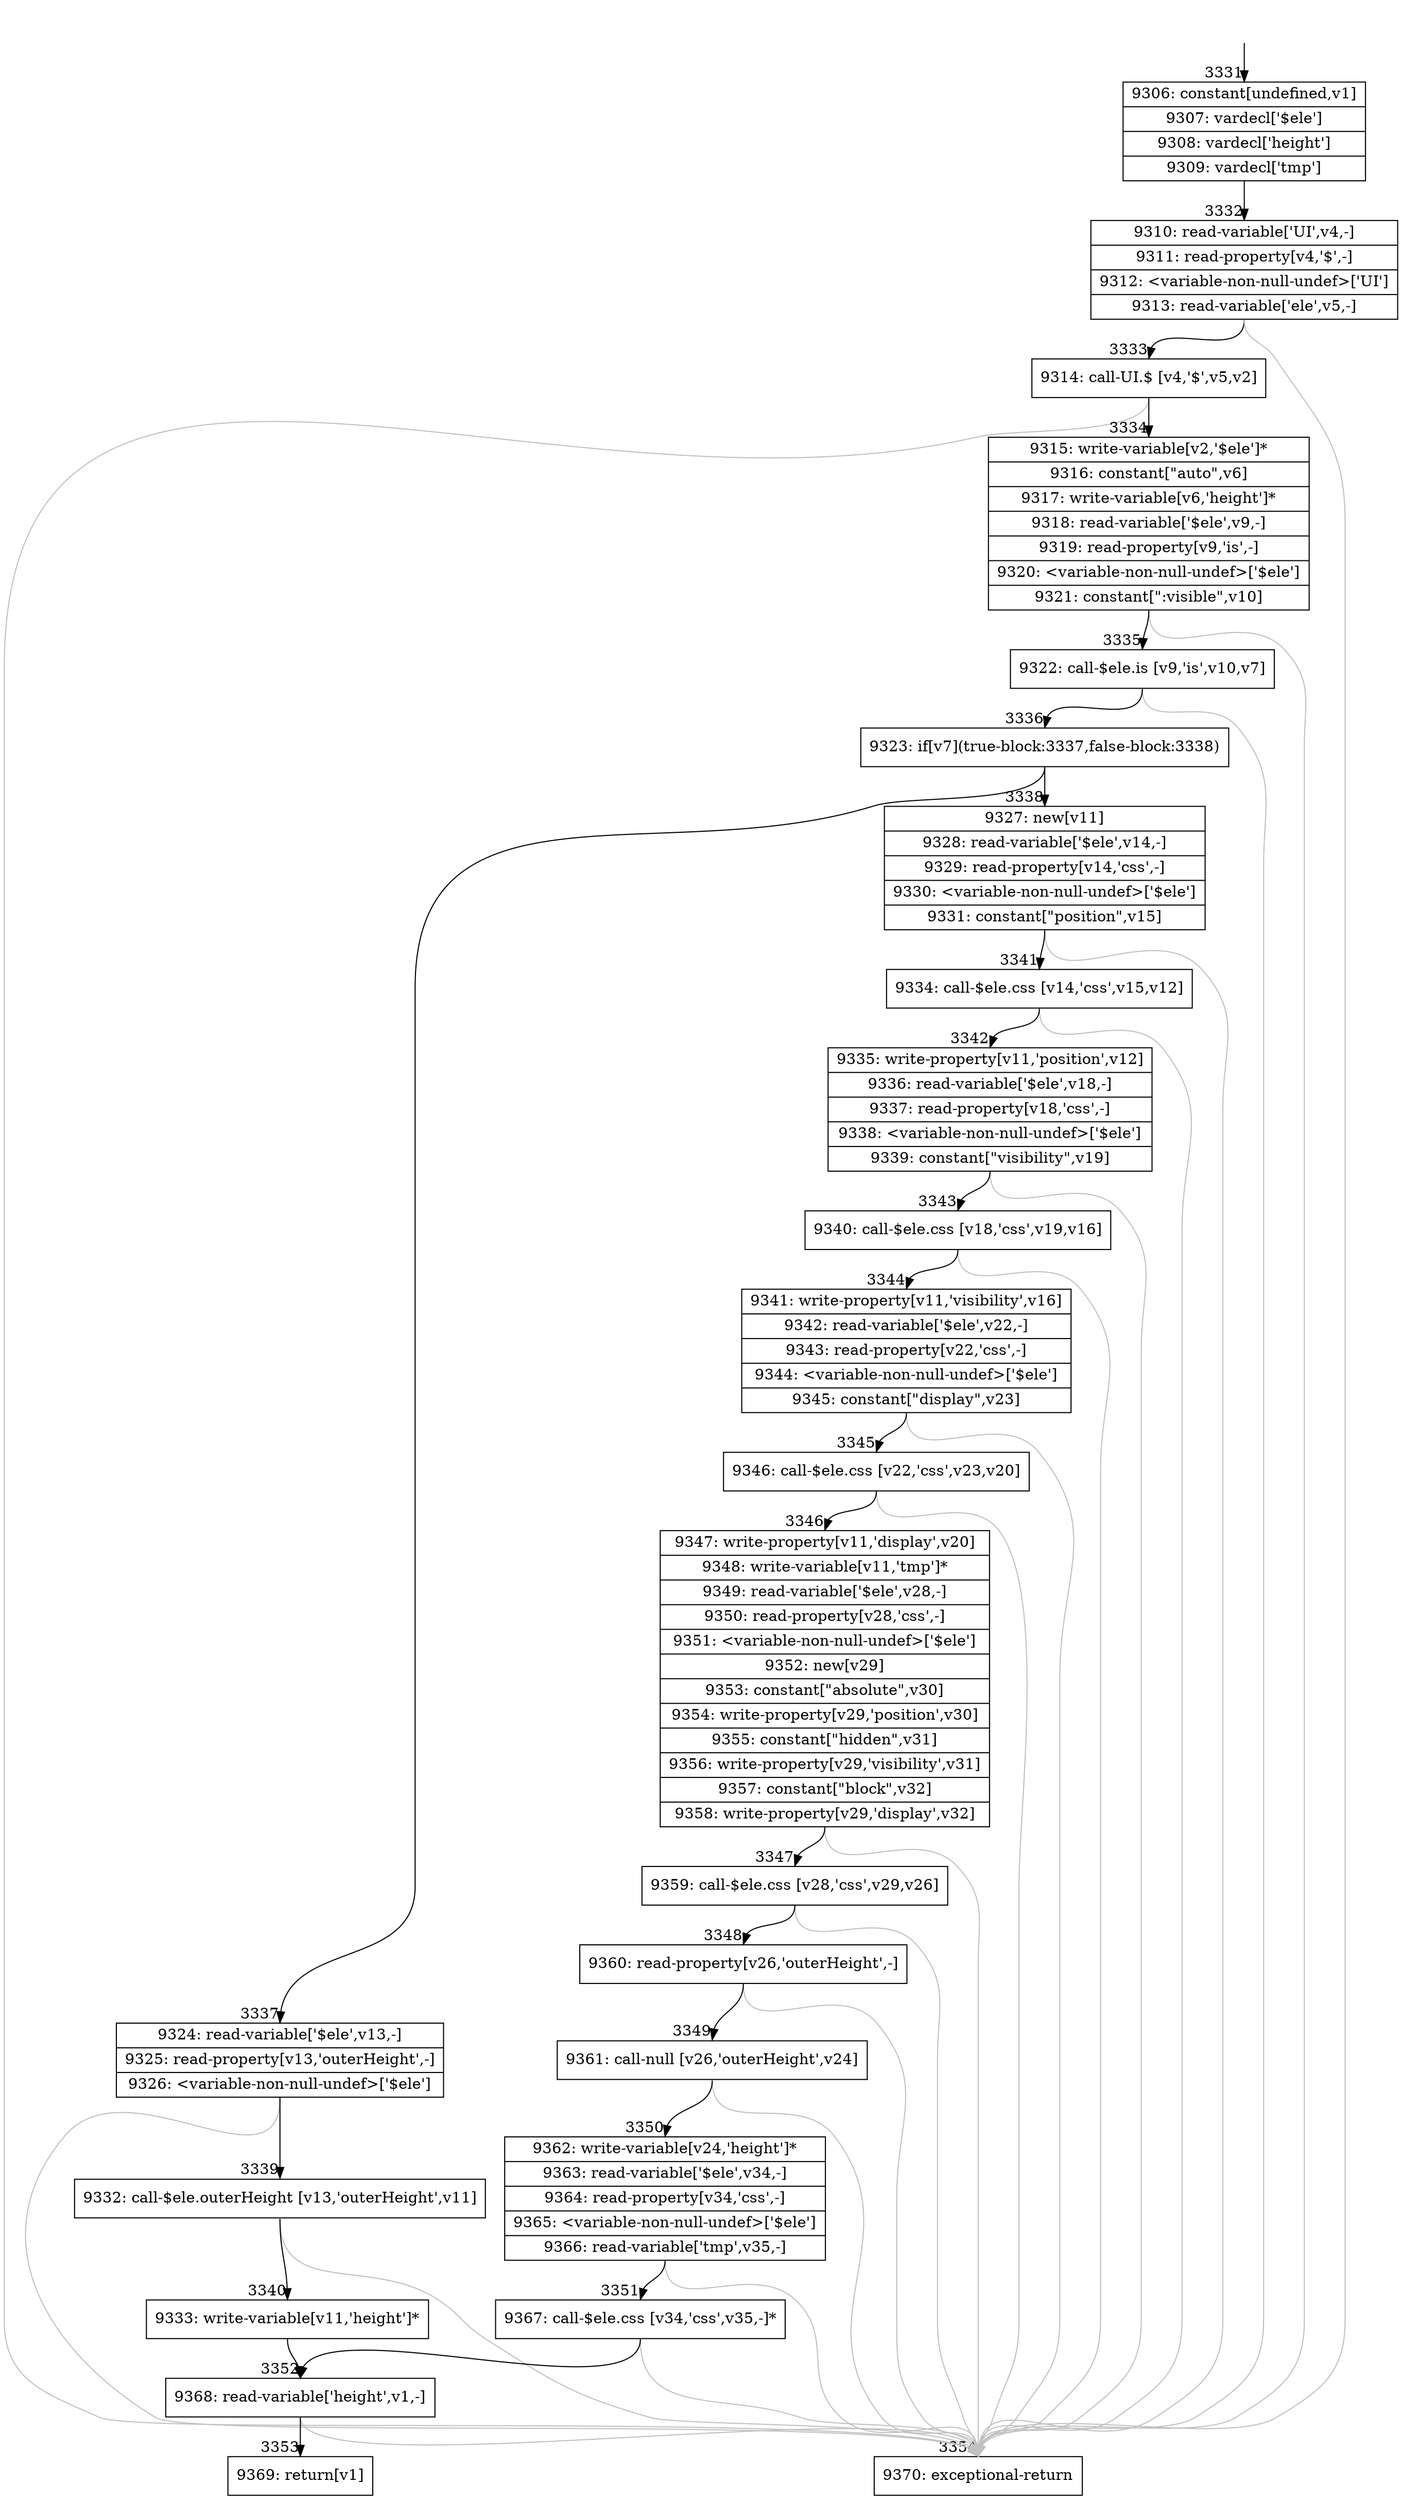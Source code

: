 digraph {
rankdir="TD"
BB_entry254[shape=none,label=""];
BB_entry254 -> BB3331 [tailport=s, headport=n, headlabel="    3331"]
BB3331 [shape=record label="{9306: constant[undefined,v1]|9307: vardecl['$ele']|9308: vardecl['height']|9309: vardecl['tmp']}" ] 
BB3331 -> BB3332 [tailport=s, headport=n, headlabel="      3332"]
BB3332 [shape=record label="{9310: read-variable['UI',v4,-]|9311: read-property[v4,'$',-]|9312: \<variable-non-null-undef\>['UI']|9313: read-variable['ele',v5,-]}" ] 
BB3332 -> BB3333 [tailport=s, headport=n, headlabel="      3333"]
BB3332 -> BB3354 [tailport=s, headport=n, color=gray, headlabel="      3354"]
BB3333 [shape=record label="{9314: call-UI.$ [v4,'$',v5,v2]}" ] 
BB3333 -> BB3334 [tailport=s, headport=n, headlabel="      3334"]
BB3333 -> BB3354 [tailport=s, headport=n, color=gray]
BB3334 [shape=record label="{9315: write-variable[v2,'$ele']*|9316: constant[\"auto\",v6]|9317: write-variable[v6,'height']*|9318: read-variable['$ele',v9,-]|9319: read-property[v9,'is',-]|9320: \<variable-non-null-undef\>['$ele']|9321: constant[\":visible\",v10]}" ] 
BB3334 -> BB3335 [tailport=s, headport=n, headlabel="      3335"]
BB3334 -> BB3354 [tailport=s, headport=n, color=gray]
BB3335 [shape=record label="{9322: call-$ele.is [v9,'is',v10,v7]}" ] 
BB3335 -> BB3336 [tailport=s, headport=n, headlabel="      3336"]
BB3335 -> BB3354 [tailport=s, headport=n, color=gray]
BB3336 [shape=record label="{9323: if[v7](true-block:3337,false-block:3338)}" ] 
BB3336 -> BB3337 [tailport=s, headport=n, headlabel="      3337"]
BB3336 -> BB3338 [tailport=s, headport=n, headlabel="      3338"]
BB3337 [shape=record label="{9324: read-variable['$ele',v13,-]|9325: read-property[v13,'outerHeight',-]|9326: \<variable-non-null-undef\>['$ele']}" ] 
BB3337 -> BB3339 [tailport=s, headport=n, headlabel="      3339"]
BB3337 -> BB3354 [tailport=s, headport=n, color=gray]
BB3338 [shape=record label="{9327: new[v11]|9328: read-variable['$ele',v14,-]|9329: read-property[v14,'css',-]|9330: \<variable-non-null-undef\>['$ele']|9331: constant[\"position\",v15]}" ] 
BB3338 -> BB3341 [tailport=s, headport=n, headlabel="      3341"]
BB3338 -> BB3354 [tailport=s, headport=n, color=gray]
BB3339 [shape=record label="{9332: call-$ele.outerHeight [v13,'outerHeight',v11]}" ] 
BB3339 -> BB3340 [tailport=s, headport=n, headlabel="      3340"]
BB3339 -> BB3354 [tailport=s, headport=n, color=gray]
BB3340 [shape=record label="{9333: write-variable[v11,'height']*}" ] 
BB3340 -> BB3352 [tailport=s, headport=n, headlabel="      3352"]
BB3341 [shape=record label="{9334: call-$ele.css [v14,'css',v15,v12]}" ] 
BB3341 -> BB3342 [tailport=s, headport=n, headlabel="      3342"]
BB3341 -> BB3354 [tailport=s, headport=n, color=gray]
BB3342 [shape=record label="{9335: write-property[v11,'position',v12]|9336: read-variable['$ele',v18,-]|9337: read-property[v18,'css',-]|9338: \<variable-non-null-undef\>['$ele']|9339: constant[\"visibility\",v19]}" ] 
BB3342 -> BB3343 [tailport=s, headport=n, headlabel="      3343"]
BB3342 -> BB3354 [tailport=s, headport=n, color=gray]
BB3343 [shape=record label="{9340: call-$ele.css [v18,'css',v19,v16]}" ] 
BB3343 -> BB3344 [tailport=s, headport=n, headlabel="      3344"]
BB3343 -> BB3354 [tailport=s, headport=n, color=gray]
BB3344 [shape=record label="{9341: write-property[v11,'visibility',v16]|9342: read-variable['$ele',v22,-]|9343: read-property[v22,'css',-]|9344: \<variable-non-null-undef\>['$ele']|9345: constant[\"display\",v23]}" ] 
BB3344 -> BB3345 [tailport=s, headport=n, headlabel="      3345"]
BB3344 -> BB3354 [tailport=s, headport=n, color=gray]
BB3345 [shape=record label="{9346: call-$ele.css [v22,'css',v23,v20]}" ] 
BB3345 -> BB3346 [tailport=s, headport=n, headlabel="      3346"]
BB3345 -> BB3354 [tailport=s, headport=n, color=gray]
BB3346 [shape=record label="{9347: write-property[v11,'display',v20]|9348: write-variable[v11,'tmp']*|9349: read-variable['$ele',v28,-]|9350: read-property[v28,'css',-]|9351: \<variable-non-null-undef\>['$ele']|9352: new[v29]|9353: constant[\"absolute\",v30]|9354: write-property[v29,'position',v30]|9355: constant[\"hidden\",v31]|9356: write-property[v29,'visibility',v31]|9357: constant[\"block\",v32]|9358: write-property[v29,'display',v32]}" ] 
BB3346 -> BB3347 [tailport=s, headport=n, headlabel="      3347"]
BB3346 -> BB3354 [tailport=s, headport=n, color=gray]
BB3347 [shape=record label="{9359: call-$ele.css [v28,'css',v29,v26]}" ] 
BB3347 -> BB3348 [tailport=s, headport=n, headlabel="      3348"]
BB3347 -> BB3354 [tailport=s, headport=n, color=gray]
BB3348 [shape=record label="{9360: read-property[v26,'outerHeight',-]}" ] 
BB3348 -> BB3349 [tailport=s, headport=n, headlabel="      3349"]
BB3348 -> BB3354 [tailport=s, headport=n, color=gray]
BB3349 [shape=record label="{9361: call-null [v26,'outerHeight',v24]}" ] 
BB3349 -> BB3350 [tailport=s, headport=n, headlabel="      3350"]
BB3349 -> BB3354 [tailport=s, headport=n, color=gray]
BB3350 [shape=record label="{9362: write-variable[v24,'height']*|9363: read-variable['$ele',v34,-]|9364: read-property[v34,'css',-]|9365: \<variable-non-null-undef\>['$ele']|9366: read-variable['tmp',v35,-]}" ] 
BB3350 -> BB3351 [tailport=s, headport=n, headlabel="      3351"]
BB3350 -> BB3354 [tailport=s, headport=n, color=gray]
BB3351 [shape=record label="{9367: call-$ele.css [v34,'css',v35,-]*}" ] 
BB3351 -> BB3352 [tailport=s, headport=n]
BB3351 -> BB3354 [tailport=s, headport=n, color=gray]
BB3352 [shape=record label="{9368: read-variable['height',v1,-]}" ] 
BB3352 -> BB3353 [tailport=s, headport=n, headlabel="      3353"]
BB3352 -> BB3354 [tailport=s, headport=n, color=gray]
BB3353 [shape=record label="{9369: return[v1]}" ] 
BB3354 [shape=record label="{9370: exceptional-return}" ] 
//#$~ 2559
}
